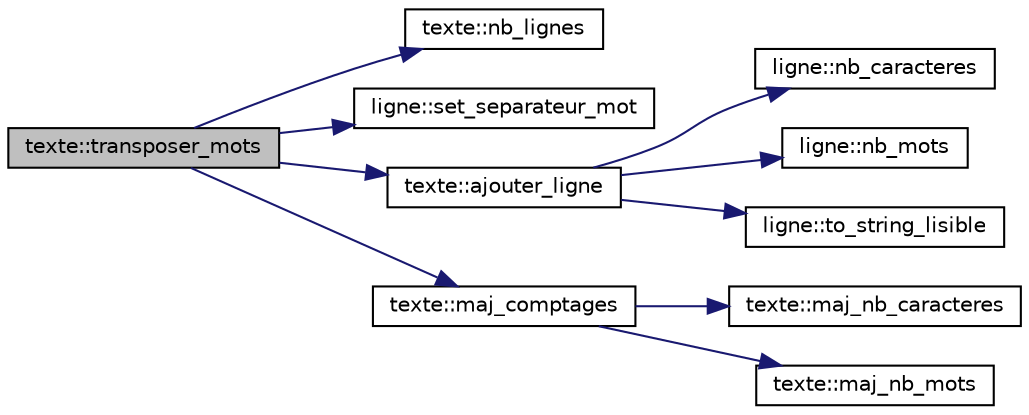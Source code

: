 digraph "texte::transposer_mots"
{
  edge [fontname="Helvetica",fontsize="10",labelfontname="Helvetica",labelfontsize="10"];
  node [fontname="Helvetica",fontsize="10",shape=record];
  rankdir="LR";
  Node172 [label="texte::transposer_mots",height=0.2,width=0.4,color="black", fillcolor="grey75", style="filled", fontcolor="black"];
  Node172 -> Node173 [color="midnightblue",fontsize="10",style="solid",fontname="Helvetica"];
  Node173 [label="texte::nb_lignes",height=0.2,width=0.4,color="black", fillcolor="white", style="filled",URL="$classtexte.html#ac094147ada894bfde38c68b631724750",tooltip="Retourne le nombre de lignes du texte. "];
  Node172 -> Node174 [color="midnightblue",fontsize="10",style="solid",fontname="Helvetica"];
  Node174 [label="ligne::set_separateur_mot",height=0.2,width=0.4,color="black", fillcolor="white", style="filled",URL="$classligne.html#aa13dd59094abd373163ef55e2f33bf8a",tooltip="Initialise le séparateur de mot. "];
  Node172 -> Node175 [color="midnightblue",fontsize="10",style="solid",fontname="Helvetica"];
  Node175 [label="texte::ajouter_ligne",height=0.2,width=0.4,color="black", fillcolor="white", style="filled",URL="$classtexte.html#abb3d9763a37659b12552379cb4e0dc8c",tooltip="Ajoute une ligne donnée en fin de texte. "];
  Node175 -> Node176 [color="midnightblue",fontsize="10",style="solid",fontname="Helvetica"];
  Node176 [label="ligne::nb_caracteres",height=0.2,width=0.4,color="black", fillcolor="white", style="filled",URL="$classligne.html#a3bfedd99e8ffbb068432df6d0768d5d1",tooltip="Retourne le nombre de caractères de la ligne. "];
  Node175 -> Node177 [color="midnightblue",fontsize="10",style="solid",fontname="Helvetica"];
  Node177 [label="ligne::nb_mots",height=0.2,width=0.4,color="black", fillcolor="white", style="filled",URL="$classligne.html#ada0847f3e3c95773bb2c03db970f81d7",tooltip="Retourne le nombre de mots de la ligne. "];
  Node175 -> Node178 [color="midnightblue",fontsize="10",style="solid",fontname="Helvetica"];
  Node178 [label="ligne::to_string_lisible",height=0.2,width=0.4,color="black", fillcolor="white", style="filled",URL="$classligne.html#affd23e66b472f932e1e28df34a652539",tooltip="Convertit et retourne la ligne au format QString avec l&#39;ajout de séparateur. "];
  Node172 -> Node179 [color="midnightblue",fontsize="10",style="solid",fontname="Helvetica"];
  Node179 [label="texte::maj_comptages",height=0.2,width=0.4,color="black", fillcolor="white", style="filled",URL="$classtexte.html#a26290d2cb7eb4b656b8be0e121c1049f",tooltip="Met à jour les différents comptages. "];
  Node179 -> Node180 [color="midnightblue",fontsize="10",style="solid",fontname="Helvetica"];
  Node180 [label="texte::maj_nb_caracteres",height=0.2,width=0.4,color="black", fillcolor="white", style="filled",URL="$classtexte.html#a4a2b045dbb975c1c3e7b3d20c60edd34",tooltip="Met à jour le nombre de caractères du texte. "];
  Node179 -> Node181 [color="midnightblue",fontsize="10",style="solid",fontname="Helvetica"];
  Node181 [label="texte::maj_nb_mots",height=0.2,width=0.4,color="black", fillcolor="white", style="filled",URL="$classtexte.html#aeed3eacb585627aa50aadaaba067c9c2",tooltip="Met à jour le nombre de mots du texte. "];
}
